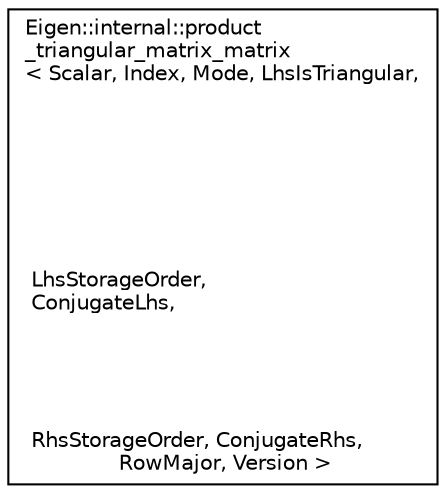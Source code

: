 digraph "Graphical Class Hierarchy"
{
  edge [fontname="Helvetica",fontsize="10",labelfontname="Helvetica",labelfontsize="10"];
  node [fontname="Helvetica",fontsize="10",shape=record];
  rankdir="LR";
  Node1 [label="Eigen::internal::product\l_triangular_matrix_matrix\l\< Scalar, Index, Mode, LhsIsTriangular,\l                                \l                                 \l                                  \l                                   \l                                    \l                                     \l                                      \l                                       \l                                       LhsStorageOrder,\l ConjugateLhs,                                  \l                                                 \l                                                  \l                                                   \l                                                    \l                                                     \l                                  RhsStorageOrder, ConjugateRhs,\l RowMajor, Version \>",height=0.2,width=0.4,color="black", fillcolor="white", style="filled",URL="$struct_eigen_1_1internal_1_1product__triangular__matrix__matrix_3_01_scalar_00_01_index_00_01_mo67f4d192753dae04da6f63ce25c91172.html"];
}
